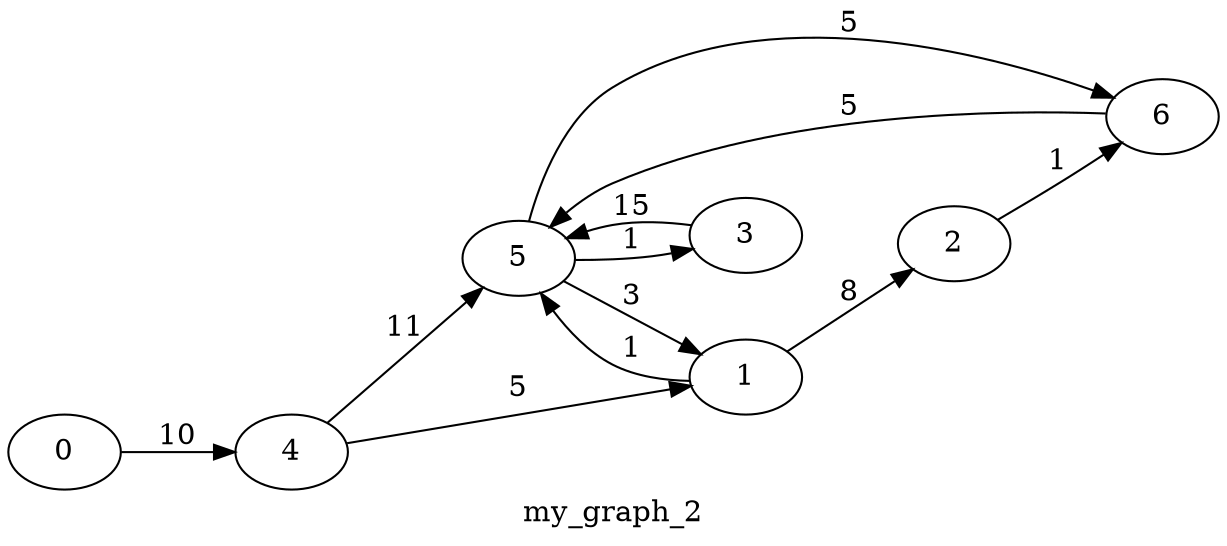 digraph g{   rankdir = LR 0-> 4 [label = "10"]
4-> 5 [label = "11"]
5-> 6 [label = "5"]
6-> 5 [label = "5"]
5-> 1 [label = "3"]
1-> 5 [label = "1"]
5-> 3 [label = "1"]
1-> 2 [label = "8"]
2-> 6 [label = "1"]
3-> 5 [label = "15"]
4-> 1 [label = "5"]
label =  my_graph_2 } 
